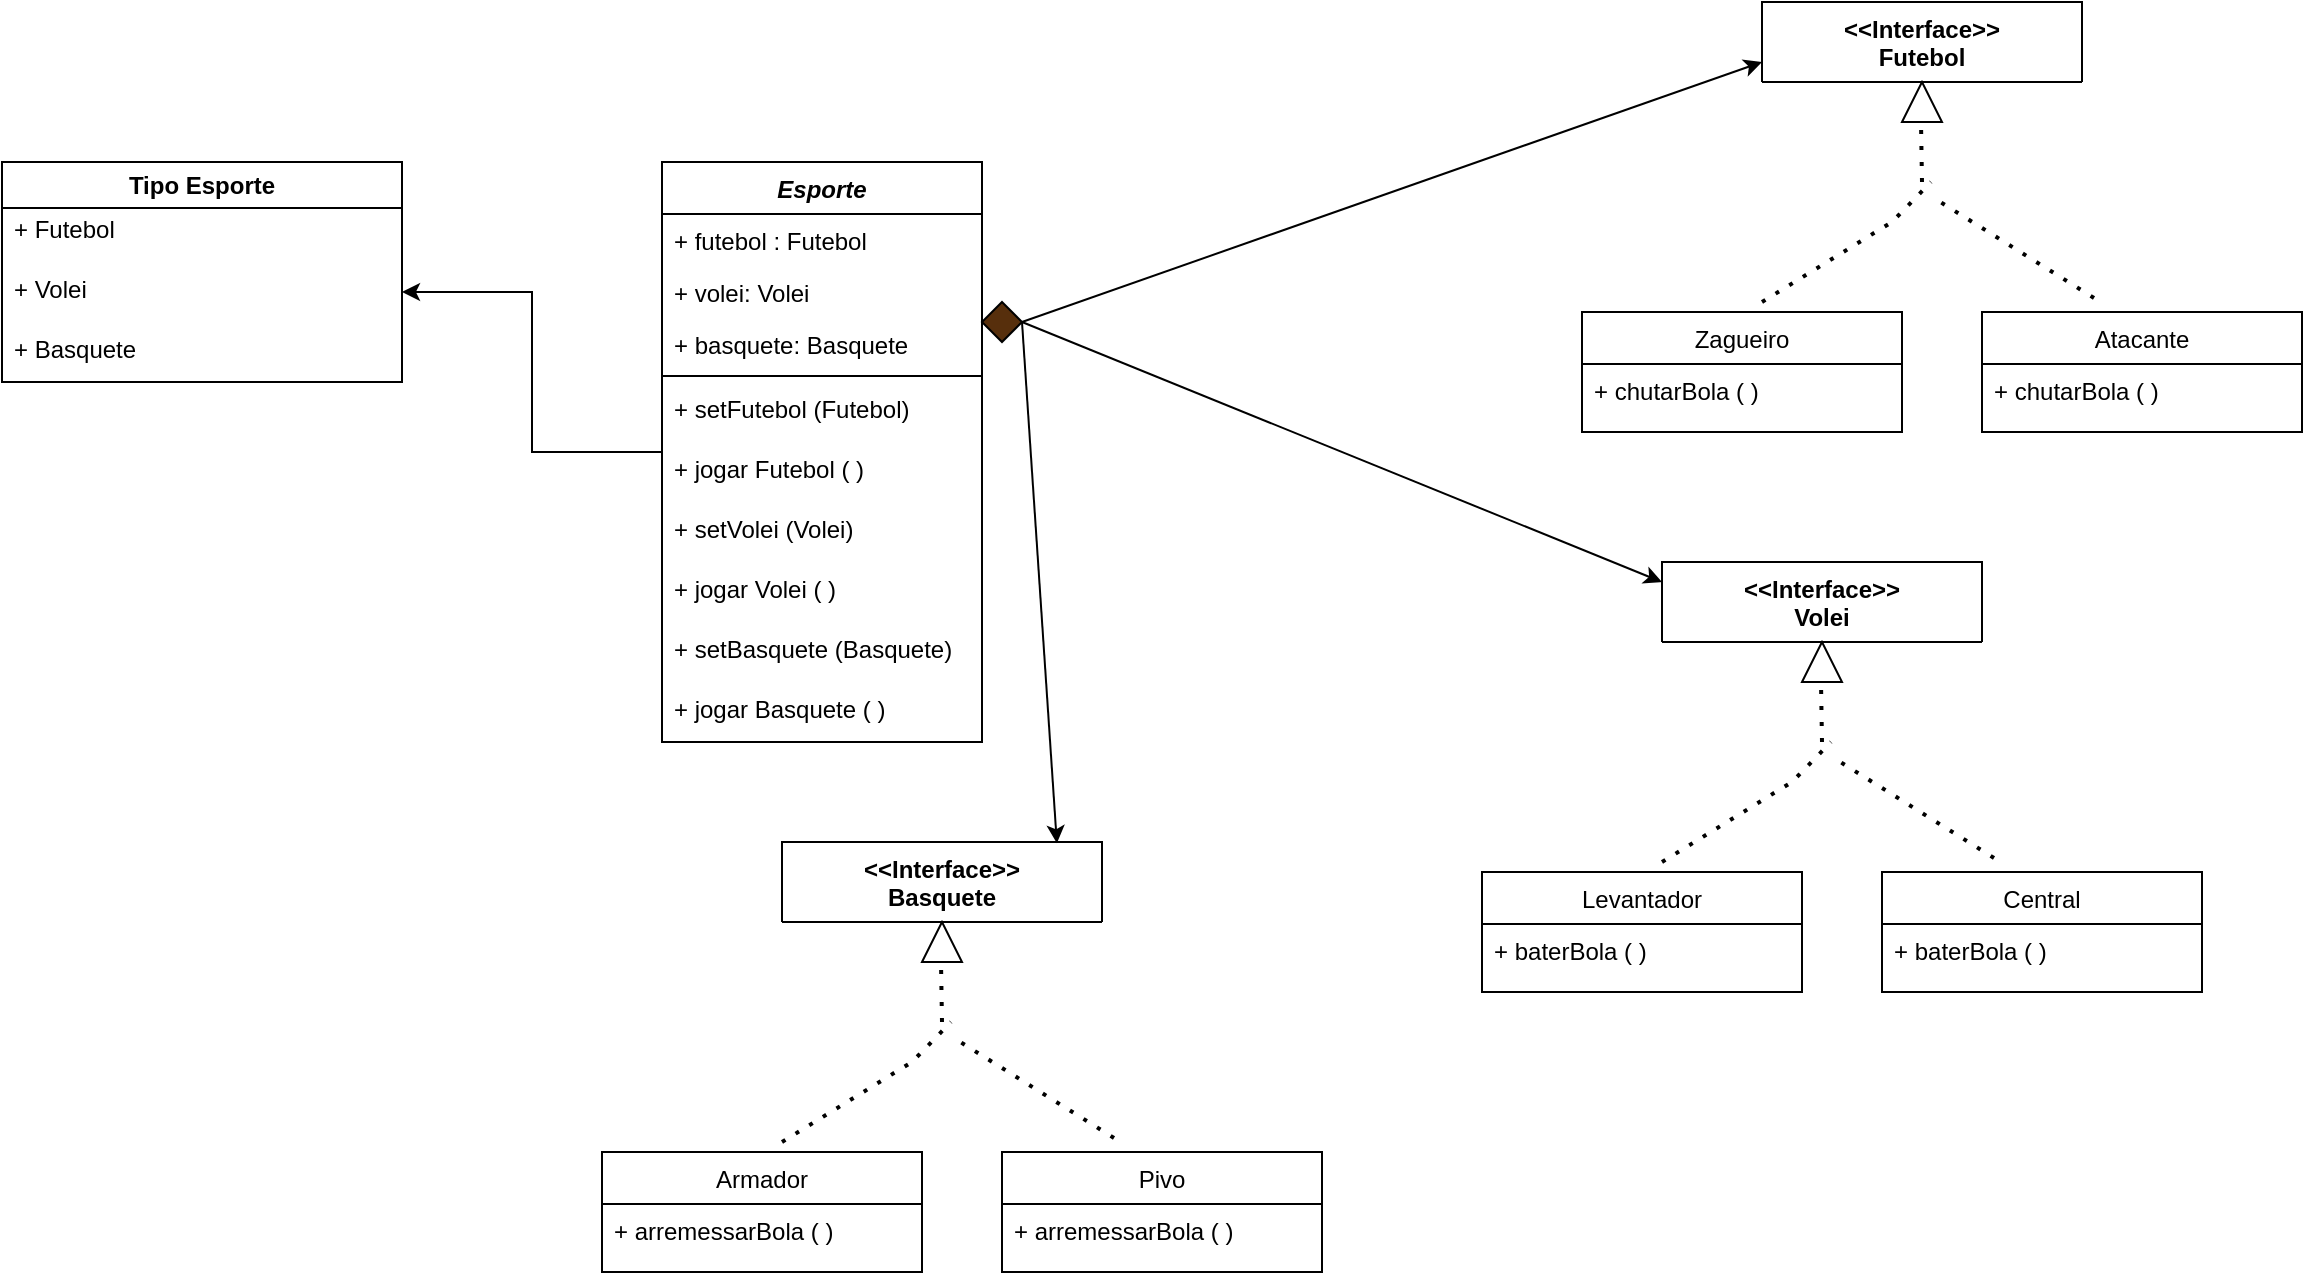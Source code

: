 <mxfile version="20.8.20" type="device"><diagram id="C5RBs43oDa-KdzZeNtuy" name="Page-1"><mxGraphModel dx="1877" dy="581" grid="1" gridSize="10" guides="1" tooltips="1" connect="1" arrows="1" fold="1" page="1" pageScale="1" pageWidth="827" pageHeight="1169" math="0" shadow="0"><root><mxCell id="WIyWlLk6GJQsqaUBKTNV-0"/><mxCell id="WIyWlLk6GJQsqaUBKTNV-1" parent="WIyWlLk6GJQsqaUBKTNV-0"/><mxCell id="yaoBeIlXHx3UeTypfOzQ-1" style="edgeStyle=orthogonalEdgeStyle;rounded=0;orthogonalLoop=1;jettySize=auto;html=1;entryX=1;entryY=0.5;entryDx=0;entryDy=0;" edge="1" parent="WIyWlLk6GJQsqaUBKTNV-1" source="zkfFHV4jXpPFQw0GAbJ--0" target="yaoBeIlXHx3UeTypfOzQ-4"><mxGeometry relative="1" as="geometry"><mxPoint x="-100" y="250" as="targetPoint"/></mxGeometry></mxCell><mxCell id="zkfFHV4jXpPFQw0GAbJ--0" value="Esporte" style="swimlane;fontStyle=3;align=center;verticalAlign=top;childLayout=stackLayout;horizontal=1;startSize=26;horizontalStack=0;resizeParent=1;resizeLast=0;collapsible=1;marginBottom=0;rounded=0;shadow=0;strokeWidth=1;" parent="WIyWlLk6GJQsqaUBKTNV-1" vertex="1"><mxGeometry x="-20" y="90" width="160" height="290" as="geometry"><mxRectangle x="230" y="140" width="160" height="26" as="alternateBounds"/></mxGeometry></mxCell><mxCell id="zkfFHV4jXpPFQw0GAbJ--1" value="+ futebol : Futebol" style="text;align=left;verticalAlign=top;spacingLeft=4;spacingRight=4;overflow=hidden;rotatable=0;points=[[0,0.5],[1,0.5]];portConstraint=eastwest;" parent="zkfFHV4jXpPFQw0GAbJ--0" vertex="1"><mxGeometry y="26" width="160" height="26" as="geometry"/></mxCell><mxCell id="mPYcRZPtnrlImuLvIYb--0" value="+ volei: Volei" style="text;align=left;verticalAlign=top;spacingLeft=4;spacingRight=4;overflow=hidden;rotatable=0;points=[[0,0.5],[1,0.5]];portConstraint=eastwest;" parent="zkfFHV4jXpPFQw0GAbJ--0" vertex="1"><mxGeometry y="52" width="160" height="26" as="geometry"/></mxCell><mxCell id="mPYcRZPtnrlImuLvIYb--1" value="+ basquete: Basquete" style="text;align=left;verticalAlign=top;spacingLeft=4;spacingRight=4;overflow=hidden;rotatable=0;points=[[0,0.5],[1,0.5]];portConstraint=eastwest;" parent="zkfFHV4jXpPFQw0GAbJ--0" vertex="1"><mxGeometry y="78" width="160" height="26" as="geometry"/></mxCell><mxCell id="zkfFHV4jXpPFQw0GAbJ--4" value="" style="line;html=1;strokeWidth=1;align=left;verticalAlign=middle;spacingTop=-1;spacingLeft=3;spacingRight=3;rotatable=0;labelPosition=right;points=[];portConstraint=eastwest;" parent="zkfFHV4jXpPFQw0GAbJ--0" vertex="1"><mxGeometry y="104" width="160" height="6" as="geometry"/></mxCell><mxCell id="9JW02oTq-XeiLOGWaPps-1" value="+ setFutebol (Futebol)" style="text;align=left;verticalAlign=top;spacingLeft=4;spacingRight=4;overflow=hidden;rotatable=0;points=[[0,0.5],[1,0.5]];portConstraint=eastwest;" parent="zkfFHV4jXpPFQw0GAbJ--0" vertex="1"><mxGeometry y="110" width="160" height="30" as="geometry"/></mxCell><mxCell id="yOIGQrZUdcNi8RoYJPc3-1" value="+ jogar Futebol ( )" style="text;align=left;verticalAlign=top;spacingLeft=4;spacingRight=4;overflow=hidden;rotatable=0;points=[[0,0.5],[1,0.5]];portConstraint=eastwest;" parent="zkfFHV4jXpPFQw0GAbJ--0" vertex="1"><mxGeometry y="140" width="160" height="30" as="geometry"/></mxCell><mxCell id="mPYcRZPtnrlImuLvIYb--40" value="+ setVolei (Volei)" style="text;align=left;verticalAlign=top;spacingLeft=4;spacingRight=4;overflow=hidden;rotatable=0;points=[[0,0.5],[1,0.5]];portConstraint=eastwest;" parent="zkfFHV4jXpPFQw0GAbJ--0" vertex="1"><mxGeometry y="170" width="160" height="30" as="geometry"/></mxCell><mxCell id="mPYcRZPtnrlImuLvIYb--41" value="+ jogar Volei ( )" style="text;align=left;verticalAlign=top;spacingLeft=4;spacingRight=4;overflow=hidden;rotatable=0;points=[[0,0.5],[1,0.5]];portConstraint=eastwest;" parent="zkfFHV4jXpPFQw0GAbJ--0" vertex="1"><mxGeometry y="200" width="160" height="30" as="geometry"/></mxCell><mxCell id="mPYcRZPtnrlImuLvIYb--42" value="+ setBasquete (Basquete)" style="text;align=left;verticalAlign=top;spacingLeft=4;spacingRight=4;overflow=hidden;rotatable=0;points=[[0,0.5],[1,0.5]];portConstraint=eastwest;" parent="zkfFHV4jXpPFQw0GAbJ--0" vertex="1"><mxGeometry y="230" width="160" height="30" as="geometry"/></mxCell><mxCell id="mPYcRZPtnrlImuLvIYb--43" value="+ jogar Basquete ( )" style="text;align=left;verticalAlign=top;spacingLeft=4;spacingRight=4;overflow=hidden;rotatable=0;points=[[0,0.5],[1,0.5]];portConstraint=eastwest;" parent="zkfFHV4jXpPFQw0GAbJ--0" vertex="1"><mxGeometry y="260" width="160" height="30" as="geometry"/></mxCell><mxCell id="yOIGQrZUdcNi8RoYJPc3-7" value="" style="rhombus;whiteSpace=wrap;html=1;fillColor=#572F0C;" parent="WIyWlLk6GJQsqaUBKTNV-1" vertex="1"><mxGeometry x="140" y="160" width="20" height="20" as="geometry"/></mxCell><mxCell id="yOIGQrZUdcNi8RoYJPc3-8" value="" style="endArrow=classic;html=1;rounded=0;" parent="WIyWlLk6GJQsqaUBKTNV-1" edge="1"><mxGeometry width="50" height="50" relative="1" as="geometry"><mxPoint x="160" y="170" as="sourcePoint"/><mxPoint x="530" y="40" as="targetPoint"/></mxGeometry></mxCell><mxCell id="mPYcRZPtnrlImuLvIYb--2" value="" style="group" parent="WIyWlLk6GJQsqaUBKTNV-1" vertex="1" connectable="0"><mxGeometry x="440" y="10" width="360" height="215" as="geometry"/></mxCell><mxCell id="zkfFHV4jXpPFQw0GAbJ--6" value="Zagueiro" style="swimlane;fontStyle=0;align=center;verticalAlign=top;childLayout=stackLayout;horizontal=1;startSize=26;horizontalStack=0;resizeParent=1;resizeLast=0;collapsible=1;marginBottom=0;rounded=0;shadow=0;strokeWidth=1;" parent="mPYcRZPtnrlImuLvIYb--2" vertex="1"><mxGeometry y="155" width="160" height="60" as="geometry"><mxRectangle x="130" y="380" width="160" height="26" as="alternateBounds"/></mxGeometry></mxCell><mxCell id="zkfFHV4jXpPFQw0GAbJ--11" value="+ chutarBola ( )" style="text;align=left;verticalAlign=top;spacingLeft=4;spacingRight=4;overflow=hidden;rotatable=0;points=[[0,0.5],[1,0.5]];portConstraint=eastwest;" parent="zkfFHV4jXpPFQw0GAbJ--6" vertex="1"><mxGeometry y="26" width="160" height="26" as="geometry"/></mxCell><mxCell id="zkfFHV4jXpPFQw0GAbJ--13" value="Atacante" style="swimlane;fontStyle=0;align=center;verticalAlign=top;childLayout=stackLayout;horizontal=1;startSize=26;horizontalStack=0;resizeParent=1;resizeLast=0;collapsible=1;marginBottom=0;rounded=0;shadow=0;strokeWidth=1;" parent="mPYcRZPtnrlImuLvIYb--2" vertex="1"><mxGeometry x="200" y="155" width="160" height="60" as="geometry"><mxRectangle x="340" y="380" width="170" height="26" as="alternateBounds"/></mxGeometry></mxCell><mxCell id="zkfFHV4jXpPFQw0GAbJ--14" value="+ chutarBola ( )" style="text;align=left;verticalAlign=top;spacingLeft=4;spacingRight=4;overflow=hidden;rotatable=0;points=[[0,0.5],[1,0.5]];portConstraint=eastwest;" parent="zkfFHV4jXpPFQw0GAbJ--13" vertex="1"><mxGeometry y="26" width="160" height="24" as="geometry"/></mxCell><mxCell id="zkfFHV4jXpPFQw0GAbJ--17" value="&lt;&lt;Interface&gt;&gt;&#10;Futebol" style="swimlane;fontStyle=1;align=center;verticalAlign=top;childLayout=stackLayout;horizontal=1;startSize=40;horizontalStack=0;resizeParent=1;resizeLast=0;collapsible=1;marginBottom=0;rounded=0;shadow=0;strokeWidth=1;fontSize=12;" parent="mPYcRZPtnrlImuLvIYb--2" vertex="1"><mxGeometry x="90" width="160" height="40" as="geometry"><mxRectangle x="550" y="140" width="160" height="26" as="alternateBounds"/></mxGeometry></mxCell><mxCell id="9JW02oTq-XeiLOGWaPps-2" value="" style="triangle;whiteSpace=wrap;html=1;fontSize=12;rotation=-90;" parent="mPYcRZPtnrlImuLvIYb--2" vertex="1"><mxGeometry x="160" y="40" width="20" height="20" as="geometry"/></mxCell><mxCell id="9JW02oTq-XeiLOGWaPps-3" value="" style="endArrow=none;dashed=1;html=1;dashPattern=1 3;strokeWidth=2;rounded=0;fontSize=12;" parent="mPYcRZPtnrlImuLvIYb--2" edge="1"><mxGeometry width="50" height="50" relative="1" as="geometry"><mxPoint x="170" y="90" as="sourcePoint"/><mxPoint x="169.5" y="60" as="targetPoint"/></mxGeometry></mxCell><mxCell id="9JW02oTq-XeiLOGWaPps-4" value="" style="endArrow=none;dashed=1;html=1;dashPattern=1 3;strokeWidth=2;rounded=0;fontSize=12;" parent="mPYcRZPtnrlImuLvIYb--2" edge="1"><mxGeometry width="50" height="50" relative="1" as="geometry"><mxPoint x="90" y="150" as="sourcePoint"/><mxPoint x="174.5" y="90" as="targetPoint"/><Array as="points"><mxPoint x="155" y="110"/></Array></mxGeometry></mxCell><mxCell id="9JW02oTq-XeiLOGWaPps-6" value="" style="endArrow=none;dashed=1;html=1;dashPattern=1 3;strokeWidth=2;rounded=0;fontSize=12;" parent="mPYcRZPtnrlImuLvIYb--2" edge="1"><mxGeometry width="50" height="50" relative="1" as="geometry"><mxPoint x="256" y="148" as="sourcePoint"/><mxPoint x="176" y="98" as="targetPoint"/></mxGeometry></mxCell><mxCell id="mPYcRZPtnrlImuLvIYb--4" value="" style="endArrow=classic;html=1;rounded=0;" parent="WIyWlLk6GJQsqaUBKTNV-1" edge="1"><mxGeometry width="50" height="50" relative="1" as="geometry"><mxPoint x="160" y="170" as="sourcePoint"/><mxPoint x="480" y="300" as="targetPoint"/></mxGeometry></mxCell><mxCell id="mPYcRZPtnrlImuLvIYb--5" value="" style="group" parent="WIyWlLk6GJQsqaUBKTNV-1" vertex="1" connectable="0"><mxGeometry x="-50" y="430" width="360" height="215" as="geometry"/></mxCell><mxCell id="mPYcRZPtnrlImuLvIYb--6" value="Armador" style="swimlane;fontStyle=0;align=center;verticalAlign=top;childLayout=stackLayout;horizontal=1;startSize=26;horizontalStack=0;resizeParent=1;resizeLast=0;collapsible=1;marginBottom=0;rounded=0;shadow=0;strokeWidth=1;" parent="mPYcRZPtnrlImuLvIYb--5" vertex="1"><mxGeometry y="155" width="160" height="60" as="geometry"><mxRectangle x="130" y="380" width="160" height="26" as="alternateBounds"/></mxGeometry></mxCell><mxCell id="mPYcRZPtnrlImuLvIYb--7" value="+ arremessarBola ( )" style="text;align=left;verticalAlign=top;spacingLeft=4;spacingRight=4;overflow=hidden;rotatable=0;points=[[0,0.5],[1,0.5]];portConstraint=eastwest;" parent="mPYcRZPtnrlImuLvIYb--6" vertex="1"><mxGeometry y="26" width="160" height="26" as="geometry"/></mxCell><mxCell id="mPYcRZPtnrlImuLvIYb--8" value="Pivo" style="swimlane;fontStyle=0;align=center;verticalAlign=top;childLayout=stackLayout;horizontal=1;startSize=26;horizontalStack=0;resizeParent=1;resizeLast=0;collapsible=1;marginBottom=0;rounded=0;shadow=0;strokeWidth=1;" parent="mPYcRZPtnrlImuLvIYb--5" vertex="1"><mxGeometry x="200" y="155" width="160" height="60" as="geometry"><mxRectangle x="340" y="380" width="170" height="26" as="alternateBounds"/></mxGeometry></mxCell><mxCell id="mPYcRZPtnrlImuLvIYb--9" value="+ arremessarBola ( )" style="text;align=left;verticalAlign=top;spacingLeft=4;spacingRight=4;overflow=hidden;rotatable=0;points=[[0,0.5],[1,0.5]];portConstraint=eastwest;" parent="mPYcRZPtnrlImuLvIYb--8" vertex="1"><mxGeometry y="26" width="160" height="24" as="geometry"/></mxCell><mxCell id="mPYcRZPtnrlImuLvIYb--10" value="&lt;&lt;Interface&gt;&gt;&#10;Basquete" style="swimlane;fontStyle=1;align=center;verticalAlign=top;childLayout=stackLayout;horizontal=1;startSize=40;horizontalStack=0;resizeParent=1;resizeLast=0;collapsible=1;marginBottom=0;rounded=0;shadow=0;strokeWidth=1;fontSize=12;" parent="mPYcRZPtnrlImuLvIYb--5" vertex="1"><mxGeometry x="90" width="160" height="40" as="geometry"><mxRectangle x="550" y="140" width="160" height="26" as="alternateBounds"/></mxGeometry></mxCell><mxCell id="mPYcRZPtnrlImuLvIYb--11" value="" style="triangle;whiteSpace=wrap;html=1;fontSize=12;rotation=-90;" parent="mPYcRZPtnrlImuLvIYb--5" vertex="1"><mxGeometry x="160" y="40" width="20" height="20" as="geometry"/></mxCell><mxCell id="mPYcRZPtnrlImuLvIYb--12" value="" style="endArrow=none;dashed=1;html=1;dashPattern=1 3;strokeWidth=2;rounded=0;fontSize=12;" parent="mPYcRZPtnrlImuLvIYb--5" edge="1"><mxGeometry width="50" height="50" relative="1" as="geometry"><mxPoint x="170" y="90" as="sourcePoint"/><mxPoint x="169.5" y="60" as="targetPoint"/></mxGeometry></mxCell><mxCell id="mPYcRZPtnrlImuLvIYb--13" value="" style="endArrow=none;dashed=1;html=1;dashPattern=1 3;strokeWidth=2;rounded=0;fontSize=12;" parent="mPYcRZPtnrlImuLvIYb--5" edge="1"><mxGeometry width="50" height="50" relative="1" as="geometry"><mxPoint x="90" y="150" as="sourcePoint"/><mxPoint x="174.5" y="90" as="targetPoint"/><Array as="points"><mxPoint x="155" y="110"/></Array></mxGeometry></mxCell><mxCell id="mPYcRZPtnrlImuLvIYb--14" value="" style="endArrow=none;dashed=1;html=1;dashPattern=1 3;strokeWidth=2;rounded=0;fontSize=12;" parent="mPYcRZPtnrlImuLvIYb--5" edge="1"><mxGeometry width="50" height="50" relative="1" as="geometry"><mxPoint x="256" y="148" as="sourcePoint"/><mxPoint x="176" y="98" as="targetPoint"/></mxGeometry></mxCell><mxCell id="mPYcRZPtnrlImuLvIYb--15" value="" style="group" parent="WIyWlLk6GJQsqaUBKTNV-1" vertex="1" connectable="0"><mxGeometry x="390" y="290" width="360" height="215" as="geometry"/></mxCell><mxCell id="mPYcRZPtnrlImuLvIYb--16" value="Levantador" style="swimlane;fontStyle=0;align=center;verticalAlign=top;childLayout=stackLayout;horizontal=1;startSize=26;horizontalStack=0;resizeParent=1;resizeLast=0;collapsible=1;marginBottom=0;rounded=0;shadow=0;strokeWidth=1;" parent="mPYcRZPtnrlImuLvIYb--15" vertex="1"><mxGeometry y="155" width="160" height="60" as="geometry"><mxRectangle x="130" y="380" width="160" height="26" as="alternateBounds"/></mxGeometry></mxCell><mxCell id="mPYcRZPtnrlImuLvIYb--17" value="+ baterBola ( )" style="text;align=left;verticalAlign=top;spacingLeft=4;spacingRight=4;overflow=hidden;rotatable=0;points=[[0,0.5],[1,0.5]];portConstraint=eastwest;" parent="mPYcRZPtnrlImuLvIYb--16" vertex="1"><mxGeometry y="26" width="160" height="26" as="geometry"/></mxCell><mxCell id="mPYcRZPtnrlImuLvIYb--18" value="Central" style="swimlane;fontStyle=0;align=center;verticalAlign=top;childLayout=stackLayout;horizontal=1;startSize=26;horizontalStack=0;resizeParent=1;resizeLast=0;collapsible=1;marginBottom=0;rounded=0;shadow=0;strokeWidth=1;" parent="mPYcRZPtnrlImuLvIYb--15" vertex="1"><mxGeometry x="200" y="155" width="160" height="60" as="geometry"><mxRectangle x="340" y="380" width="170" height="26" as="alternateBounds"/></mxGeometry></mxCell><mxCell id="mPYcRZPtnrlImuLvIYb--19" value="+ baterBola ( )" style="text;align=left;verticalAlign=top;spacingLeft=4;spacingRight=4;overflow=hidden;rotatable=0;points=[[0,0.5],[1,0.5]];portConstraint=eastwest;" parent="mPYcRZPtnrlImuLvIYb--18" vertex="1"><mxGeometry y="26" width="160" height="24" as="geometry"/></mxCell><mxCell id="mPYcRZPtnrlImuLvIYb--20" value="&lt;&lt;Interface&gt;&gt;&#10;Volei" style="swimlane;fontStyle=1;align=center;verticalAlign=top;childLayout=stackLayout;horizontal=1;startSize=40;horizontalStack=0;resizeParent=1;resizeLast=0;collapsible=1;marginBottom=0;rounded=0;shadow=0;strokeWidth=1;fontSize=12;" parent="mPYcRZPtnrlImuLvIYb--15" vertex="1"><mxGeometry x="90" width="160" height="40" as="geometry"><mxRectangle x="550" y="140" width="160" height="26" as="alternateBounds"/></mxGeometry></mxCell><mxCell id="mPYcRZPtnrlImuLvIYb--21" value="" style="triangle;whiteSpace=wrap;html=1;fontSize=12;rotation=-90;" parent="mPYcRZPtnrlImuLvIYb--15" vertex="1"><mxGeometry x="160" y="40" width="20" height="20" as="geometry"/></mxCell><mxCell id="mPYcRZPtnrlImuLvIYb--22" value="" style="endArrow=none;dashed=1;html=1;dashPattern=1 3;strokeWidth=2;rounded=0;fontSize=12;" parent="mPYcRZPtnrlImuLvIYb--15" edge="1"><mxGeometry width="50" height="50" relative="1" as="geometry"><mxPoint x="170" y="90" as="sourcePoint"/><mxPoint x="169.5" y="60" as="targetPoint"/></mxGeometry></mxCell><mxCell id="mPYcRZPtnrlImuLvIYb--23" value="" style="endArrow=none;dashed=1;html=1;dashPattern=1 3;strokeWidth=2;rounded=0;fontSize=12;" parent="mPYcRZPtnrlImuLvIYb--15" edge="1"><mxGeometry width="50" height="50" relative="1" as="geometry"><mxPoint x="90" y="150" as="sourcePoint"/><mxPoint x="174.5" y="90" as="targetPoint"/><Array as="points"><mxPoint x="155" y="110"/></Array></mxGeometry></mxCell><mxCell id="mPYcRZPtnrlImuLvIYb--24" value="" style="endArrow=none;dashed=1;html=1;dashPattern=1 3;strokeWidth=2;rounded=0;fontSize=12;" parent="mPYcRZPtnrlImuLvIYb--15" edge="1"><mxGeometry width="50" height="50" relative="1" as="geometry"><mxPoint x="256" y="148" as="sourcePoint"/><mxPoint x="176" y="98" as="targetPoint"/></mxGeometry></mxCell><mxCell id="mPYcRZPtnrlImuLvIYb--27" value="" style="endArrow=classic;html=1;rounded=0;entryX=0.859;entryY=0.015;entryDx=0;entryDy=0;entryPerimeter=0;" parent="WIyWlLk6GJQsqaUBKTNV-1" target="mPYcRZPtnrlImuLvIYb--10" edge="1"><mxGeometry width="50" height="50" relative="1" as="geometry"><mxPoint x="160" y="170" as="sourcePoint"/><mxPoint x="200" y="390" as="targetPoint"/></mxGeometry></mxCell><mxCell id="yaoBeIlXHx3UeTypfOzQ-0" value="Tipo Esporte" style="swimlane;whiteSpace=wrap;html=1;" vertex="1" parent="WIyWlLk6GJQsqaUBKTNV-1"><mxGeometry x="-350" y="90" width="200" height="110" as="geometry"/></mxCell><mxCell id="yaoBeIlXHx3UeTypfOzQ-2" value="+ Futebol" style="text;align=left;verticalAlign=top;spacingLeft=4;spacingRight=4;overflow=hidden;rotatable=0;points=[[0,0.5],[1,0.5]];portConstraint=eastwest;" vertex="1" parent="yaoBeIlXHx3UeTypfOzQ-0"><mxGeometry y="20" width="200" height="30" as="geometry"/></mxCell><mxCell id="yaoBeIlXHx3UeTypfOzQ-4" value="+ Volei" style="text;align=left;verticalAlign=top;spacingLeft=4;spacingRight=4;overflow=hidden;rotatable=0;points=[[0,0.5],[1,0.5]];portConstraint=eastwest;" vertex="1" parent="yaoBeIlXHx3UeTypfOzQ-0"><mxGeometry y="50" width="200" height="30" as="geometry"/></mxCell><mxCell id="yaoBeIlXHx3UeTypfOzQ-5" value="+ Basquete" style="text;align=left;verticalAlign=top;spacingLeft=4;spacingRight=4;overflow=hidden;rotatable=0;points=[[0,0.5],[1,0.5]];portConstraint=eastwest;" vertex="1" parent="yaoBeIlXHx3UeTypfOzQ-0"><mxGeometry y="80" width="200" height="30" as="geometry"/></mxCell></root></mxGraphModel></diagram></mxfile>